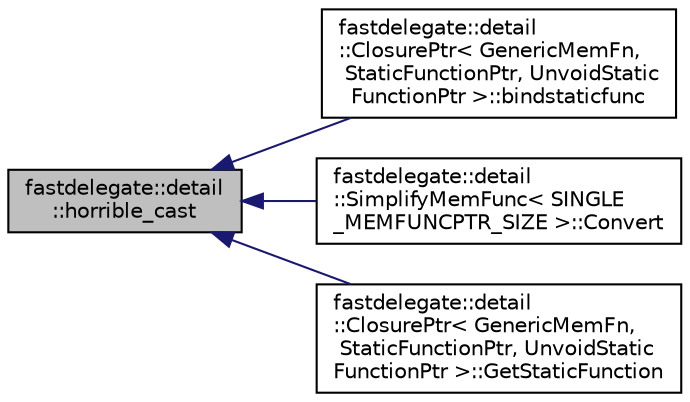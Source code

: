 digraph "fastdelegate::detail::horrible_cast"
{
 // INTERACTIVE_SVG=YES
  edge [fontname="Helvetica",fontsize="10",labelfontname="Helvetica",labelfontsize="10"];
  node [fontname="Helvetica",fontsize="10",shape=record];
  rankdir="LR";
  Node1 [label="fastdelegate::detail\l::horrible_cast",height=0.2,width=0.4,color="black", fillcolor="grey75", style="filled" fontcolor="black"];
  Node1 -> Node2 [dir="back",color="midnightblue",fontsize="10",style="solid",fontname="Helvetica"];
  Node2 [label="fastdelegate::detail\l::ClosurePtr\< GenericMemFn,\l StaticFunctionPtr, UnvoidStatic\lFunctionPtr \>::bindstaticfunc",height=0.2,width=0.4,color="black", fillcolor="white", style="filled",URL="$classfastdelegate_1_1detail_1_1ClosurePtr.html#a8d2f367401d7e337b1f51dad1c4340f3"];
  Node1 -> Node3 [dir="back",color="midnightblue",fontsize="10",style="solid",fontname="Helvetica"];
  Node3 [label="fastdelegate::detail\l::SimplifyMemFunc\< SINGLE\l_MEMFUNCPTR_SIZE \>::Convert",height=0.2,width=0.4,color="black", fillcolor="white", style="filled",URL="$structfastdelegate_1_1detail_1_1SimplifyMemFunc_3_01SINGLE__MEMFUNCPTR__SIZE_01_4.html#a23f6cbd22be286e1d12571171cf1e7ba"];
  Node1 -> Node4 [dir="back",color="midnightblue",fontsize="10",style="solid",fontname="Helvetica"];
  Node4 [label="fastdelegate::detail\l::ClosurePtr\< GenericMemFn,\l StaticFunctionPtr, UnvoidStatic\lFunctionPtr \>::GetStaticFunction",height=0.2,width=0.4,color="black", fillcolor="white", style="filled",URL="$classfastdelegate_1_1detail_1_1ClosurePtr.html#abfb17efc87529bd72988edbe50ea6e9d"];
}

